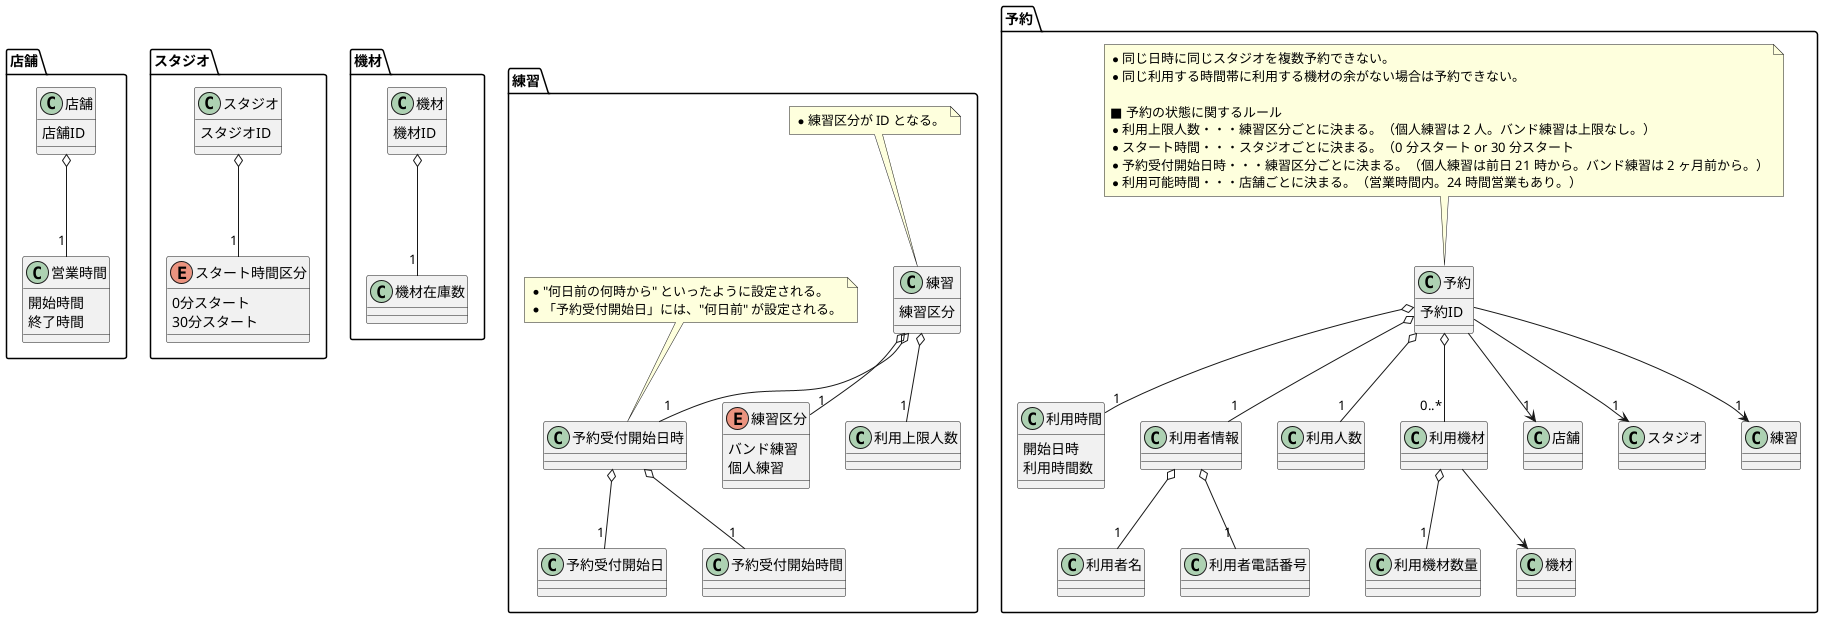 @startuml DomainModel

package 店舗 {
    class 店舗 {
        店舗ID
    }

    class 営業時間 {
        開始時間
        終了時間
    }

    店舗 o-- "1" 営業時間
}

package スタジオ {
    class スタジオ {
        スタジオID
    }

    enum スタート時間区分 {
        0分スタート
        30分スタート
    }

    スタジオ o-- "1" スタート時間区分
}

package 機材 {
    class 機材 {
        機材ID
    }

    class 機材在庫数

    機材 o-- "1" 機材在庫数
}

package 練習 {
    class 練習 {
        練習区分
    }

    enum 練習区分 {
        バンド練習
        個人練習
    }

    class 利用上限人数

    class 予約受付開始日時
    class 予約受付開始日
    class 予約受付開始時間
    予約受付開始日時 o-- "1" 予約受付開始日
    予約受付開始日時 o-- "1" 予約受付開始時間
    
    練習 o-- "1" 練習区分
    練習 o-- "1" 利用上限人数
    練習 o-- "1" 予約受付開始日時

    note top of 練習
    * 練習区分が ID となる。
    end note

    note top of 予約受付開始日時
    * "何日前の何時から" といったように設定される。
    * 「予約受付開始日」には、"何日前" が設定される。 
    end note
}

package 予約 {
    class 予約 {
        予約ID
    }

    class 利用時間 {
        開始日時
        利用時間数
    }

    class 利用者情報
    class 利用者名
    class 利用者電話番号
    利用者情報 o-- "1" 利用者名
    利用者情報 o-- "1" 利用者電話番号

    class 利用人数

    class 利用機材
    class 利用機材数量
    利用機材 --> 機材
    利用機材 o-- "1" 利用機材数量

    予約 --> "1" 店舗
    予約 --> "1" スタジオ
    予約 o-- "1" 利用時間
    予約 o-- "1" 利用者情報
    予約 o-- "1" 利用人数
    予約 --> "1" 練習
    予約 o-- "0..*" 利用機材

    note top of 予約
    * 同じ日時に同じスタジオを複数予約できない。
    * 同じ利用する時間帯に利用する機材の余がない場合は予約できない。
    
    ■ 予約の状態に関するルール
    * 利用上限人数・・・練習区分ごとに決まる。（個人練習は 2 人。バンド練習は上限なし。）
    * スタート時間・・・スタジオごとに決まる。（0 分スタート or 30 分スタート
    * 予約受付開始日時・・・練習区分ごとに決まる。（個人練習は前日 21 時から。バンド練習は 2 ヶ月前から。）
    * 利用可能時間・・・店舗ごとに決まる。（営業時間内。24 時間営業もあり。）
    end note
}

@enduml
